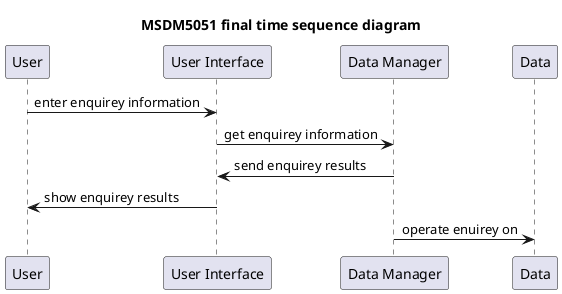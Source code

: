/*
 * @Author: Zifeng Chen
 * @Date: 2021-12-03 21:10:15
 * @LastEditTime: 2021-12-03 21:39:30
 * @LastEditors: Zifeng Chan
 * @Description: sequence diagram for the project
 * @FilePath: /HKUST_DDM_MSDM5001_PROJECT2/sequence diagram.wsd
 */

@startuml MSDM5051 final time sequence diagram
title MSDM5051 final time sequence diagram
User -> "User Interface": enter enquirey information
"User Interface" -> "Data Manager" : get enquirey information
"User Interface" <- "Data Manager" : send enquirey results
"User Interface" -> User : show enquirey results
"Data Manager" -> Data : operate enuirey on
@enduml